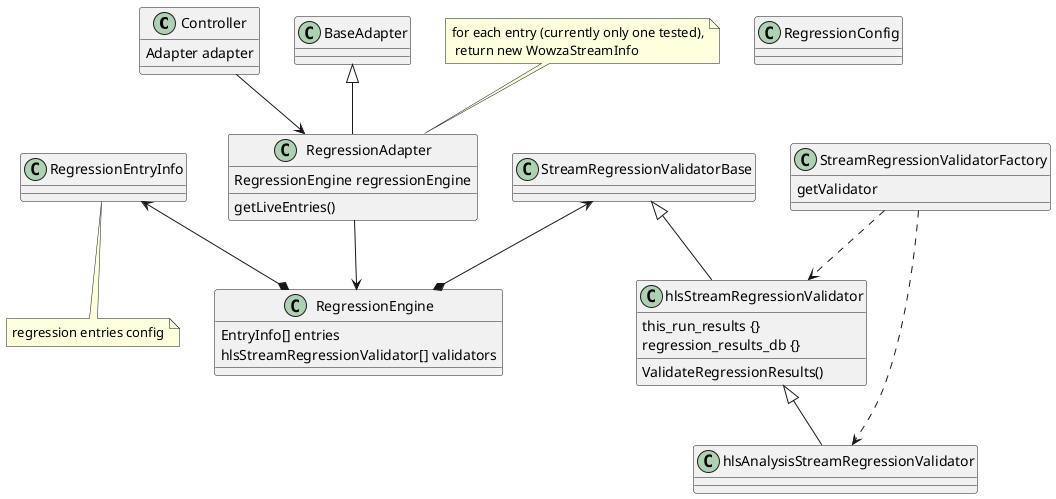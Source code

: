 @startuml


class Controller {
Adapter adapter
}

class BaseAdapter {

}

class RegressionAdapter {
   RegressionEngine regressionEngine
   getLiveEntries()
}
note top: for each entry (currently only one tested),\n return new WowzaStreamInfo

class RegressionEngine {
 EntryInfo[] entries
 hlsStreamRegressionValidator[] validators
}

class RegressionEntryInfo {

}

note bottom: regression entries config

class hlsStreamRegressionValidator {
     this_run_results {}
     regression_results_db {}
     ValidateRegressionResults()
}

class RegressionConfig {

}

class StreamRegressionValidatorFactory {
    getValidator
}

class StreamRegressionValidatorBase {

}

class  hlsAnalysisStreamRegressionValidator {

}

Controller --> RegressionAdapter
BaseAdapter <|-- RegressionAdapter
RegressionAdapter --> RegressionEngine
StreamRegressionValidatorBase <|-- hlsStreamRegressionValidator
hlsStreamRegressionValidator <|-- hlsAnalysisStreamRegressionValidator
RegressionEntryInfo <--* RegressionEngine
StreamRegressionValidatorBase <--* RegressionEngine
StreamRegressionValidatorFactory ..> hlsStreamRegressionValidator
StreamRegressionValidatorFactory ..> hlsAnalysisStreamRegressionValidator


@enduml